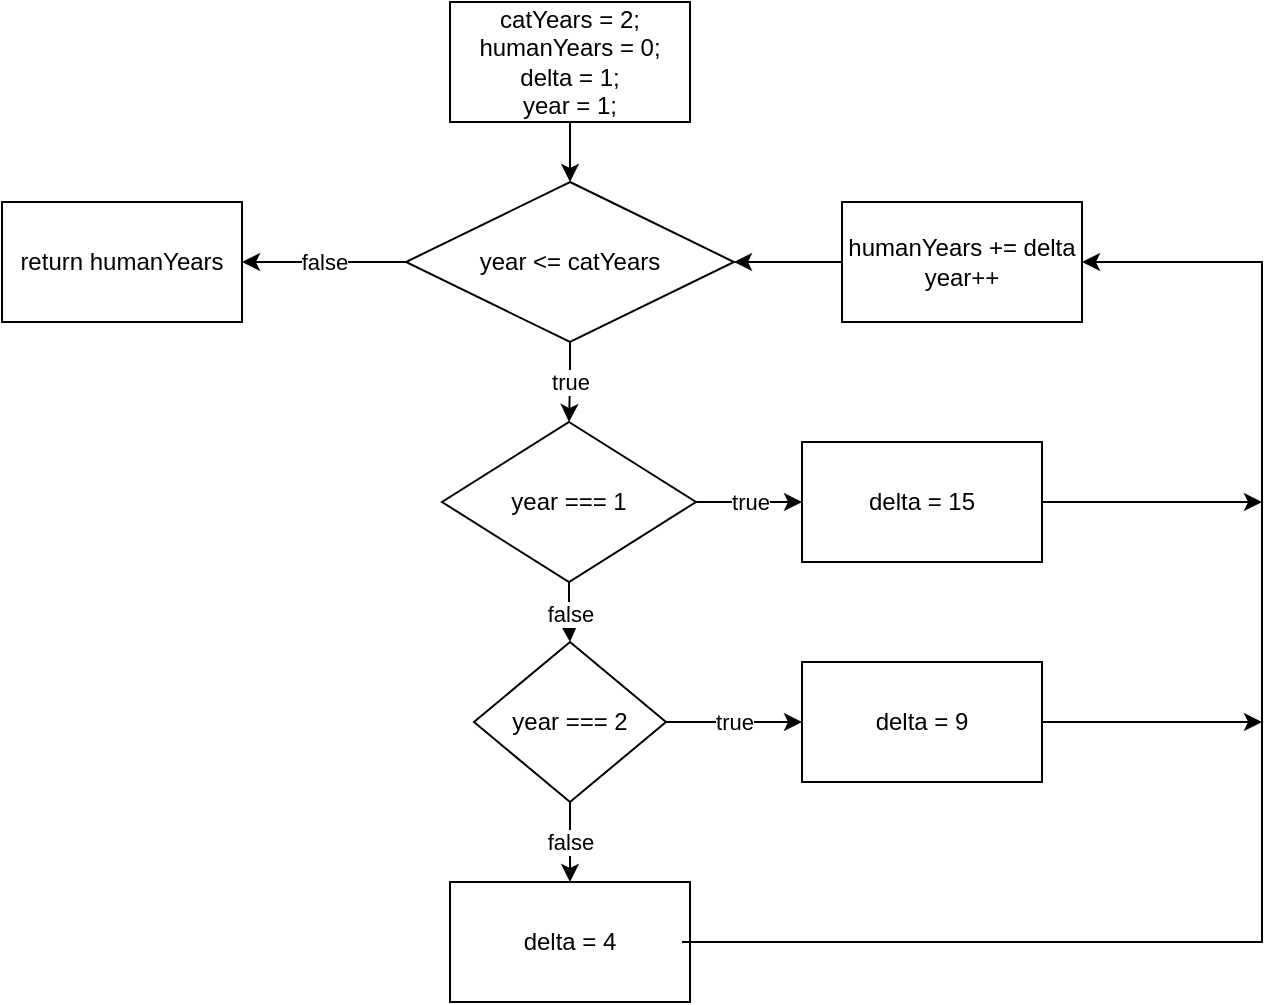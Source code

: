 <mxfile version="20.8.16" type="device"><diagram id="C5RBs43oDa-KdzZeNtuy" name="Page-1"><mxGraphModel dx="1434" dy="844" grid="1" gridSize="10" guides="1" tooltips="1" connect="1" arrows="1" fold="1" page="1" pageScale="1" pageWidth="827" pageHeight="1169" math="0" shadow="0"><root><mxCell id="WIyWlLk6GJQsqaUBKTNV-0"/><mxCell id="WIyWlLk6GJQsqaUBKTNV-1" parent="WIyWlLk6GJQsqaUBKTNV-0"/><mxCell id="mWlBa3CIutPvMy-YLVS--2" value="" style="edgeStyle=orthogonalEdgeStyle;rounded=0;orthogonalLoop=1;jettySize=auto;html=1;" edge="1" parent="WIyWlLk6GJQsqaUBKTNV-1" source="mWlBa3CIutPvMy-YLVS--0" target="mWlBa3CIutPvMy-YLVS--1"><mxGeometry relative="1" as="geometry"/></mxCell><mxCell id="mWlBa3CIutPvMy-YLVS--0" value="catYears = 2;&lt;br&gt;humanYears = 0;&lt;br&gt;delta = 1;&lt;br&gt;year = 1;" style="rounded=0;whiteSpace=wrap;html=1;" vertex="1" parent="WIyWlLk6GJQsqaUBKTNV-1"><mxGeometry x="354" y="40" width="120" height="60" as="geometry"/></mxCell><mxCell id="mWlBa3CIutPvMy-YLVS--4" value="false" style="edgeStyle=orthogonalEdgeStyle;rounded=0;orthogonalLoop=1;jettySize=auto;html=1;" edge="1" parent="WIyWlLk6GJQsqaUBKTNV-1" source="mWlBa3CIutPvMy-YLVS--1" target="mWlBa3CIutPvMy-YLVS--3"><mxGeometry relative="1" as="geometry"/></mxCell><mxCell id="mWlBa3CIutPvMy-YLVS--10" value="true" style="edgeStyle=orthogonalEdgeStyle;rounded=0;orthogonalLoop=1;jettySize=auto;html=1;" edge="1" parent="WIyWlLk6GJQsqaUBKTNV-1" source="mWlBa3CIutPvMy-YLVS--1" target="mWlBa3CIutPvMy-YLVS--8"><mxGeometry relative="1" as="geometry"/></mxCell><mxCell id="mWlBa3CIutPvMy-YLVS--1" value="year &amp;lt;= catYears" style="rhombus;whiteSpace=wrap;html=1;" vertex="1" parent="WIyWlLk6GJQsqaUBKTNV-1"><mxGeometry x="332" y="130" width="164" height="80" as="geometry"/></mxCell><mxCell id="mWlBa3CIutPvMy-YLVS--3" value="return humanYears" style="rounded=0;whiteSpace=wrap;html=1;" vertex="1" parent="WIyWlLk6GJQsqaUBKTNV-1"><mxGeometry x="130" y="140" width="120" height="60" as="geometry"/></mxCell><mxCell id="mWlBa3CIutPvMy-YLVS--9" style="edgeStyle=orthogonalEdgeStyle;rounded=0;orthogonalLoop=1;jettySize=auto;html=1;" edge="1" parent="WIyWlLk6GJQsqaUBKTNV-1" source="mWlBa3CIutPvMy-YLVS--5" target="mWlBa3CIutPvMy-YLVS--1"><mxGeometry relative="1" as="geometry"/></mxCell><mxCell id="mWlBa3CIutPvMy-YLVS--5" value="humanYears += delta&lt;br&gt;year++" style="rounded=0;whiteSpace=wrap;html=1;" vertex="1" parent="WIyWlLk6GJQsqaUBKTNV-1"><mxGeometry x="550" y="140" width="120" height="60" as="geometry"/></mxCell><mxCell id="mWlBa3CIutPvMy-YLVS--12" value="true" style="edgeStyle=orthogonalEdgeStyle;rounded=0;orthogonalLoop=1;jettySize=auto;html=1;" edge="1" parent="WIyWlLk6GJQsqaUBKTNV-1" source="mWlBa3CIutPvMy-YLVS--8" target="mWlBa3CIutPvMy-YLVS--11"><mxGeometry relative="1" as="geometry"/></mxCell><mxCell id="mWlBa3CIutPvMy-YLVS--26" value="false" style="edgeStyle=orthogonalEdgeStyle;rounded=0;orthogonalLoop=1;jettySize=auto;html=1;" edge="1" parent="WIyWlLk6GJQsqaUBKTNV-1" source="mWlBa3CIutPvMy-YLVS--8" target="mWlBa3CIutPvMy-YLVS--13"><mxGeometry relative="1" as="geometry"/></mxCell><mxCell id="mWlBa3CIutPvMy-YLVS--8" value="year === 1" style="rhombus;whiteSpace=wrap;html=1;" vertex="1" parent="WIyWlLk6GJQsqaUBKTNV-1"><mxGeometry x="350" y="250" width="127" height="80" as="geometry"/></mxCell><mxCell id="mWlBa3CIutPvMy-YLVS--11" value="delta = 15" style="whiteSpace=wrap;html=1;" vertex="1" parent="WIyWlLk6GJQsqaUBKTNV-1"><mxGeometry x="530" y="260" width="120" height="60" as="geometry"/></mxCell><mxCell id="mWlBa3CIutPvMy-YLVS--16" value="true" style="edgeStyle=orthogonalEdgeStyle;rounded=0;orthogonalLoop=1;jettySize=auto;html=1;" edge="1" parent="WIyWlLk6GJQsqaUBKTNV-1" source="mWlBa3CIutPvMy-YLVS--13" target="mWlBa3CIutPvMy-YLVS--15"><mxGeometry relative="1" as="geometry"/></mxCell><mxCell id="mWlBa3CIutPvMy-YLVS--27" value="false" style="edgeStyle=orthogonalEdgeStyle;rounded=0;orthogonalLoop=1;jettySize=auto;html=1;" edge="1" parent="WIyWlLk6GJQsqaUBKTNV-1" source="mWlBa3CIutPvMy-YLVS--13" target="mWlBa3CIutPvMy-YLVS--19"><mxGeometry relative="1" as="geometry"><Array as="points"><mxPoint x="414" y="450"/><mxPoint x="414" y="450"/></Array></mxGeometry></mxCell><mxCell id="mWlBa3CIutPvMy-YLVS--13" value="year === 2" style="rhombus;whiteSpace=wrap;html=1;" vertex="1" parent="WIyWlLk6GJQsqaUBKTNV-1"><mxGeometry x="366" y="360" width="96" height="80" as="geometry"/></mxCell><mxCell id="mWlBa3CIutPvMy-YLVS--15" value="delta = 9" style="whiteSpace=wrap;html=1;" vertex="1" parent="WIyWlLk6GJQsqaUBKTNV-1"><mxGeometry x="530" y="370" width="120" height="60" as="geometry"/></mxCell><mxCell id="mWlBa3CIutPvMy-YLVS--19" value="delta = 4" style="whiteSpace=wrap;html=1;" vertex="1" parent="WIyWlLk6GJQsqaUBKTNV-1"><mxGeometry x="354" y="480" width="120" height="60" as="geometry"/></mxCell><mxCell id="mWlBa3CIutPvMy-YLVS--21" value="" style="endArrow=classic;html=1;rounded=0;entryX=1;entryY=0.5;entryDx=0;entryDy=0;" edge="1" parent="WIyWlLk6GJQsqaUBKTNV-1" target="mWlBa3CIutPvMy-YLVS--5"><mxGeometry width="50" height="50" relative="1" as="geometry"><mxPoint x="470" y="510" as="sourcePoint"/><mxPoint x="760" y="160" as="targetPoint"/><Array as="points"><mxPoint x="760" y="510"/><mxPoint x="760" y="170"/></Array></mxGeometry></mxCell><mxCell id="mWlBa3CIutPvMy-YLVS--22" value="" style="endArrow=classic;html=1;rounded=0;" edge="1" parent="WIyWlLk6GJQsqaUBKTNV-1"><mxGeometry width="50" height="50" relative="1" as="geometry"><mxPoint x="650" y="290" as="sourcePoint"/><mxPoint x="760" y="290" as="targetPoint"/></mxGeometry></mxCell><mxCell id="mWlBa3CIutPvMy-YLVS--23" value="" style="endArrow=classic;html=1;rounded=0;" edge="1" parent="WIyWlLk6GJQsqaUBKTNV-1"><mxGeometry width="50" height="50" relative="1" as="geometry"><mxPoint x="650" y="400" as="sourcePoint"/><mxPoint x="760" y="400" as="targetPoint"/></mxGeometry></mxCell></root></mxGraphModel></diagram></mxfile>